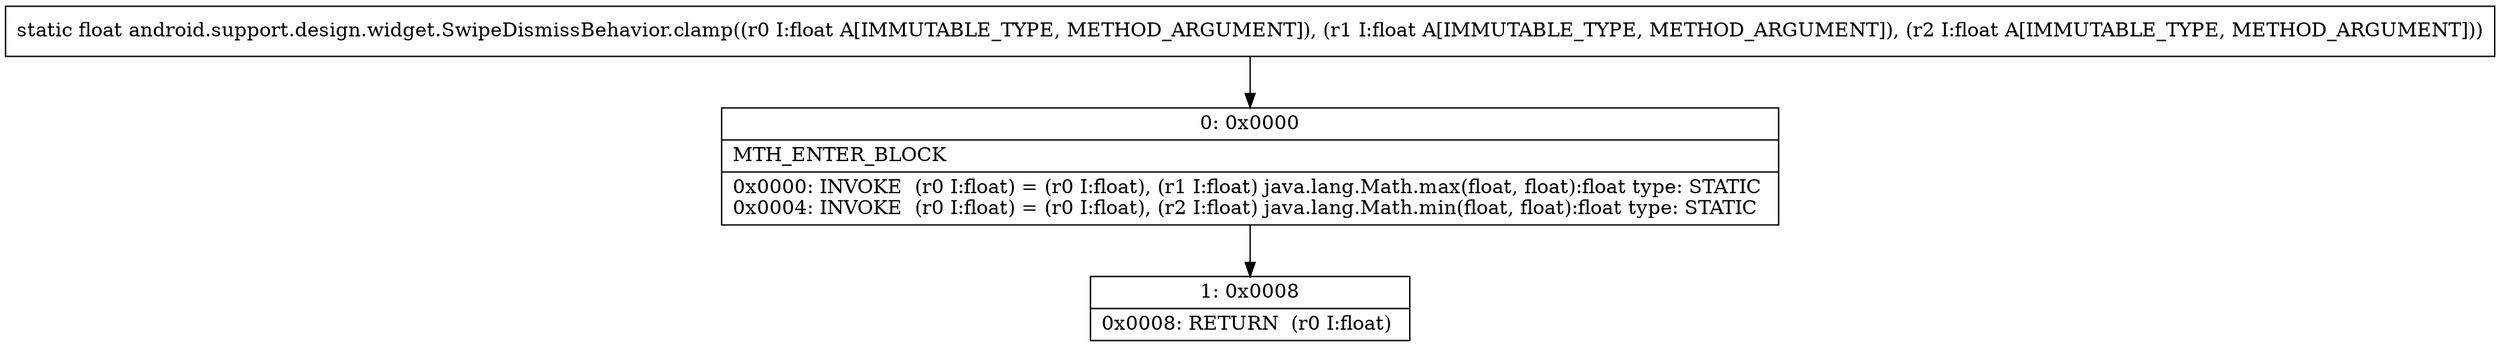digraph "CFG forandroid.support.design.widget.SwipeDismissBehavior.clamp(FFF)F" {
Node_0 [shape=record,label="{0\:\ 0x0000|MTH_ENTER_BLOCK\l|0x0000: INVOKE  (r0 I:float) = (r0 I:float), (r1 I:float) java.lang.Math.max(float, float):float type: STATIC \l0x0004: INVOKE  (r0 I:float) = (r0 I:float), (r2 I:float) java.lang.Math.min(float, float):float type: STATIC \l}"];
Node_1 [shape=record,label="{1\:\ 0x0008|0x0008: RETURN  (r0 I:float) \l}"];
MethodNode[shape=record,label="{static float android.support.design.widget.SwipeDismissBehavior.clamp((r0 I:float A[IMMUTABLE_TYPE, METHOD_ARGUMENT]), (r1 I:float A[IMMUTABLE_TYPE, METHOD_ARGUMENT]), (r2 I:float A[IMMUTABLE_TYPE, METHOD_ARGUMENT])) }"];
MethodNode -> Node_0;
Node_0 -> Node_1;
}

